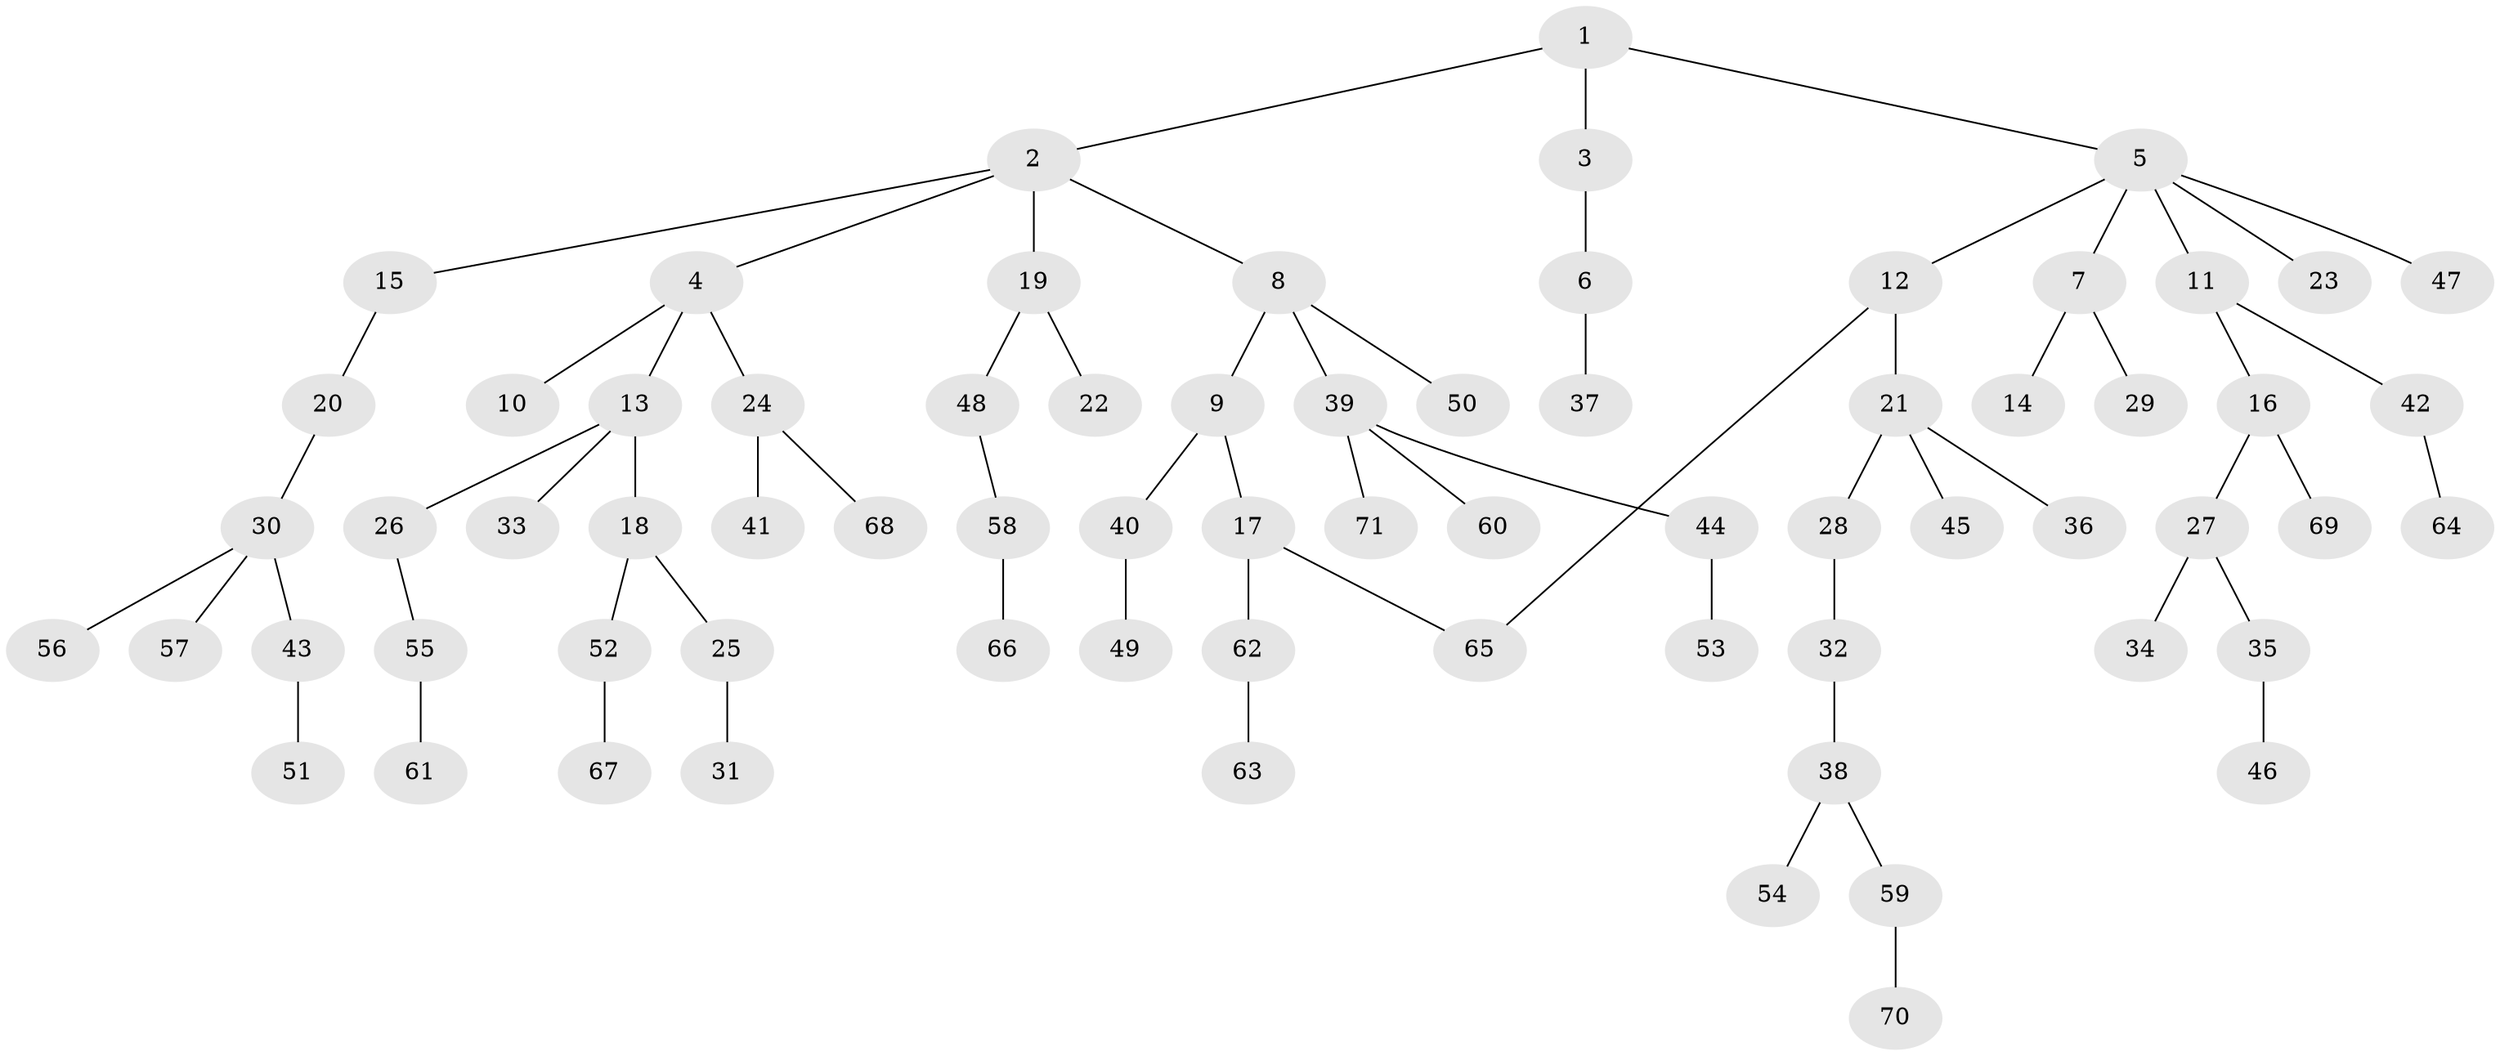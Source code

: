 // coarse degree distribution, {3: 0.19047619047619047, 5: 0.023809523809523808, 7: 0.023809523809523808, 1: 0.47619047619047616, 2: 0.23809523809523808, 4: 0.047619047619047616}
// Generated by graph-tools (version 1.1) at 2025/23/03/03/25 07:23:30]
// undirected, 71 vertices, 71 edges
graph export_dot {
graph [start="1"]
  node [color=gray90,style=filled];
  1;
  2;
  3;
  4;
  5;
  6;
  7;
  8;
  9;
  10;
  11;
  12;
  13;
  14;
  15;
  16;
  17;
  18;
  19;
  20;
  21;
  22;
  23;
  24;
  25;
  26;
  27;
  28;
  29;
  30;
  31;
  32;
  33;
  34;
  35;
  36;
  37;
  38;
  39;
  40;
  41;
  42;
  43;
  44;
  45;
  46;
  47;
  48;
  49;
  50;
  51;
  52;
  53;
  54;
  55;
  56;
  57;
  58;
  59;
  60;
  61;
  62;
  63;
  64;
  65;
  66;
  67;
  68;
  69;
  70;
  71;
  1 -- 2;
  1 -- 3;
  1 -- 5;
  2 -- 4;
  2 -- 8;
  2 -- 15;
  2 -- 19;
  3 -- 6;
  4 -- 10;
  4 -- 13;
  4 -- 24;
  5 -- 7;
  5 -- 11;
  5 -- 12;
  5 -- 23;
  5 -- 47;
  6 -- 37;
  7 -- 14;
  7 -- 29;
  8 -- 9;
  8 -- 39;
  8 -- 50;
  9 -- 17;
  9 -- 40;
  11 -- 16;
  11 -- 42;
  12 -- 21;
  12 -- 65;
  13 -- 18;
  13 -- 26;
  13 -- 33;
  15 -- 20;
  16 -- 27;
  16 -- 69;
  17 -- 62;
  17 -- 65;
  18 -- 25;
  18 -- 52;
  19 -- 22;
  19 -- 48;
  20 -- 30;
  21 -- 28;
  21 -- 36;
  21 -- 45;
  24 -- 41;
  24 -- 68;
  25 -- 31;
  26 -- 55;
  27 -- 34;
  27 -- 35;
  28 -- 32;
  30 -- 43;
  30 -- 56;
  30 -- 57;
  32 -- 38;
  35 -- 46;
  38 -- 54;
  38 -- 59;
  39 -- 44;
  39 -- 60;
  39 -- 71;
  40 -- 49;
  42 -- 64;
  43 -- 51;
  44 -- 53;
  48 -- 58;
  52 -- 67;
  55 -- 61;
  58 -- 66;
  59 -- 70;
  62 -- 63;
}
